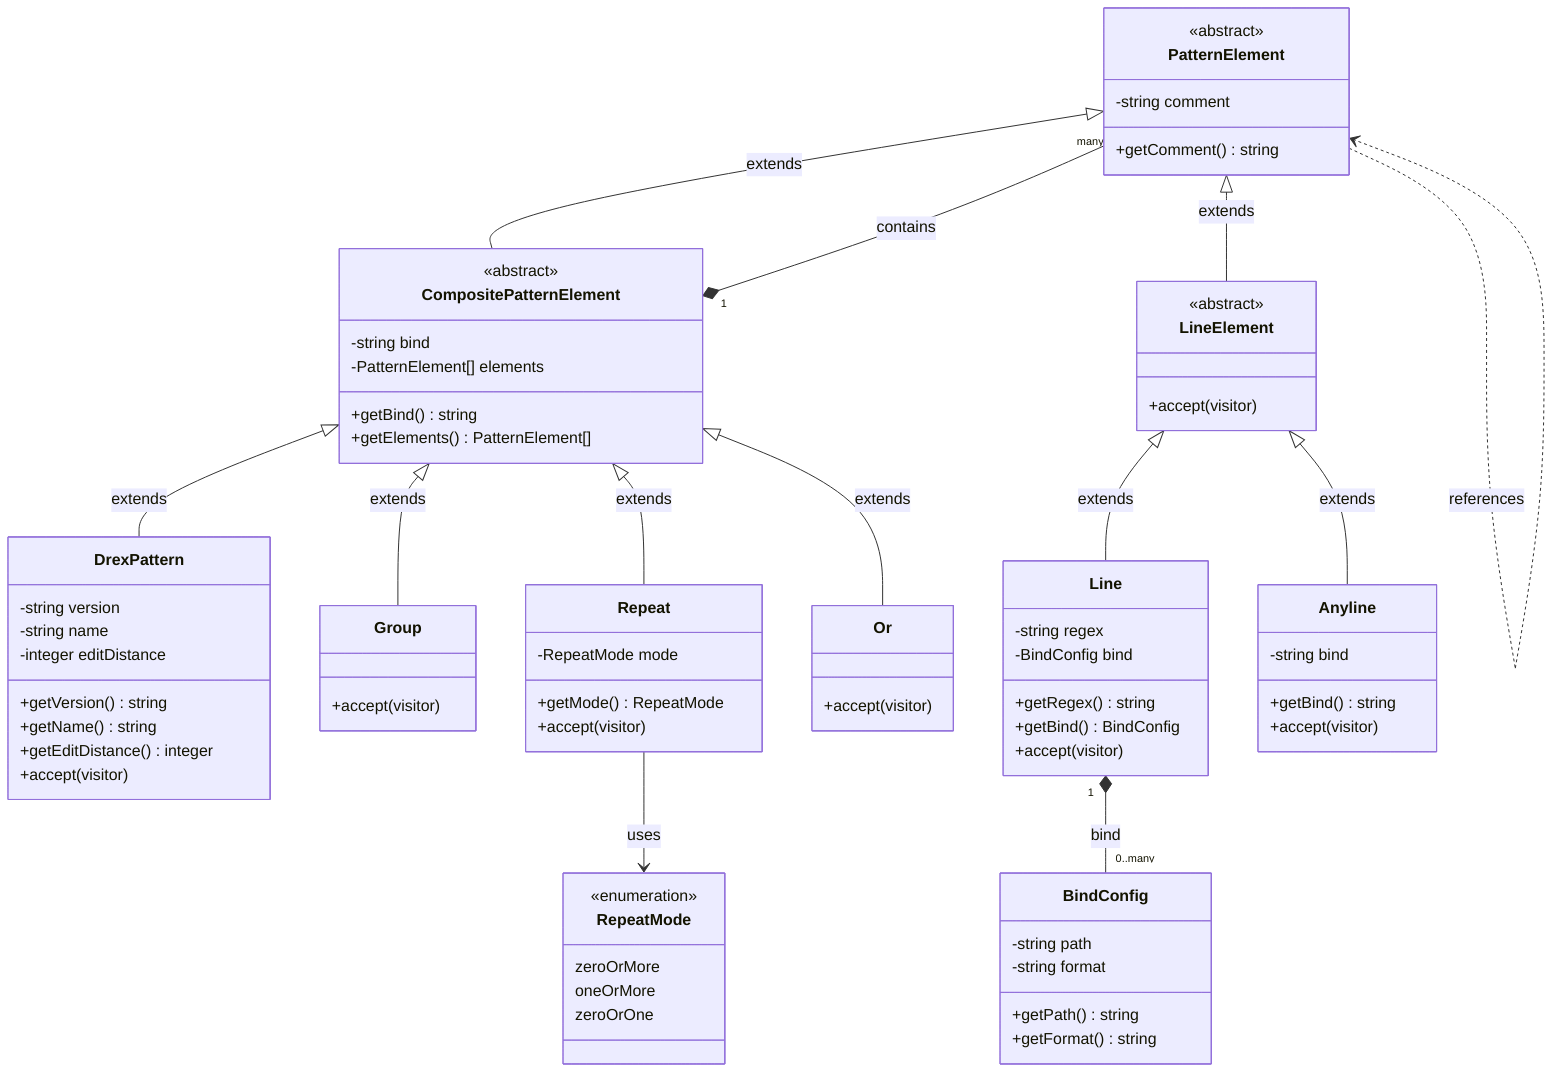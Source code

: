 classDiagram
    class PatternElement {
        <<abstract>>
        -string comment
        +getComment() string
    }

    class CompositePatternElement {
        <<abstract>>
        -string bind
        -PatternElement[] elements
        +getBind() string
        +getElements() PatternElement[]
    }

    class DrexPattern {
        -string version
        -string name
        -integer editDistance
        +getVersion() string
        +getName() string
        +getEditDistance() integer
        +accept(visitor)
    }

    class Group {
        +accept(visitor)
    }

    class Repeat {
        -RepeatMode mode
        +getMode() RepeatMode
        +accept(visitor)
    }

    class Or {
        +accept(visitor)
    }

    class LineElement {
        <<abstract>>
        +accept(visitor)
    }

    class Line {
        -string regex
        -BindConfig bind
        +getRegex() string
        +getBind() BindConfig
        +accept(visitor)
    }

    class Anyline {
        -string bind
        +getBind() string
        +accept(visitor)
    }

    class RepeatMode {
        <<enumeration>>
        zeroOrMore
        oneOrMore
        zeroOrOne
    }

    class BindConfig {
        -string path
        -string format
        +getPath() string
        +getFormat() string
    }

%% Relationships
    PatternElement <|-- CompositePatternElement : extends
    PatternElement <|-- LineElement : extends

    CompositePatternElement <|-- DrexPattern : extends
    CompositePatternElement <|-- Group : extends
    CompositePatternElement <|-- Repeat : extends
    CompositePatternElement <|-- Or : extends

    LineElement <|-- Line : extends
    LineElement <|-- Anyline : extends

    CompositePatternElement "1" *-- "many" PatternElement : contains

    Repeat --> RepeatMode : uses
    Line "1" *-- "0..many" BindConfig : bind

%% Self-referencing for recursive structure
    PatternElement ..> PatternElement : references